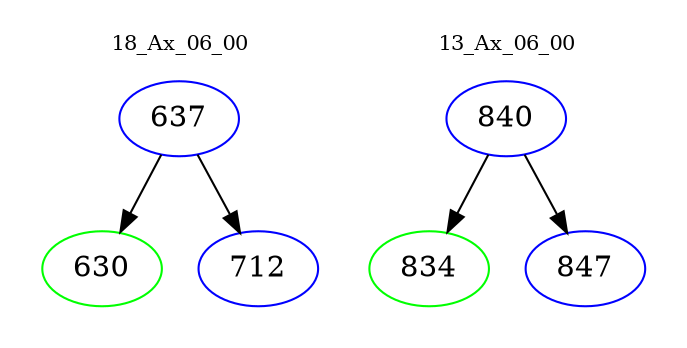 digraph{
subgraph cluster_0 {
color = white
label = "18_Ax_06_00";
fontsize=10;
T0_637 [label="637", color="blue"]
T0_637 -> T0_630 [color="black"]
T0_630 [label="630", color="green"]
T0_637 -> T0_712 [color="black"]
T0_712 [label="712", color="blue"]
}
subgraph cluster_1 {
color = white
label = "13_Ax_06_00";
fontsize=10;
T1_840 [label="840", color="blue"]
T1_840 -> T1_834 [color="black"]
T1_834 [label="834", color="green"]
T1_840 -> T1_847 [color="black"]
T1_847 [label="847", color="blue"]
}
}
